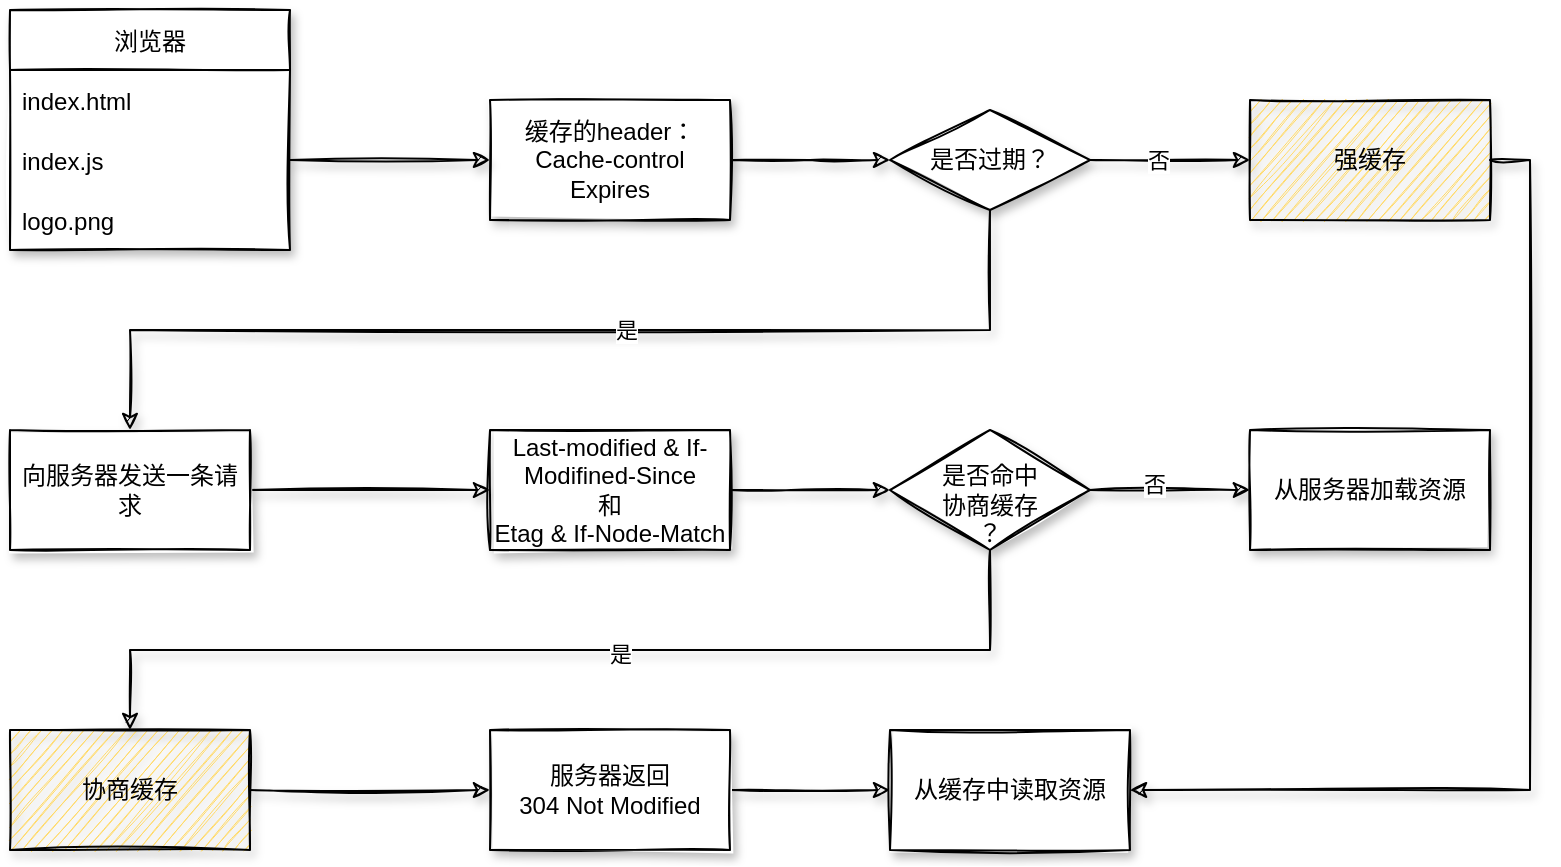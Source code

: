 <mxfile version="16.6.5" type="github">
  <diagram id="AmZialZyANjmyCP8ffRc" name="Page-1">
    <mxGraphModel dx="1185" dy="643" grid="1" gridSize="10" guides="1" tooltips="1" connect="1" arrows="1" fold="1" page="1" pageScale="1" pageWidth="827" pageHeight="1169" math="0" shadow="0">
      <root>
        <mxCell id="0" />
        <mxCell id="1" parent="0" />
        <mxCell id="1wdz4qLCSWMGYCyTmAJu-2" value="浏览器" style="swimlane;fontStyle=0;childLayout=stackLayout;horizontal=1;startSize=30;horizontalStack=0;resizeParent=1;resizeParentMax=0;resizeLast=0;collapsible=1;marginBottom=0;gradientColor=none;swimlaneFillColor=default;sketch=1;shadow=1;swimlaneLine=1;" vertex="1" parent="1">
          <mxGeometry x="40" y="40" width="140" height="120" as="geometry">
            <mxRectangle x="40" y="40" width="70" height="30" as="alternateBounds" />
          </mxGeometry>
        </mxCell>
        <mxCell id="1wdz4qLCSWMGYCyTmAJu-3" value="index.html" style="text;strokeColor=none;fillColor=none;align=left;verticalAlign=middle;spacingLeft=4;spacingRight=4;overflow=hidden;points=[[0,0.5],[1,0.5]];portConstraint=eastwest;rotatable=0;sketch=1;shadow=1;swimlaneLine=1;" vertex="1" parent="1wdz4qLCSWMGYCyTmAJu-2">
          <mxGeometry y="30" width="140" height="30" as="geometry" />
        </mxCell>
        <mxCell id="1wdz4qLCSWMGYCyTmAJu-4" value="index.js" style="text;strokeColor=none;fillColor=none;align=left;verticalAlign=middle;spacingLeft=4;spacingRight=4;overflow=hidden;points=[[0,0.5],[1,0.5]];portConstraint=eastwest;rotatable=0;sketch=1;shadow=1;swimlaneLine=1;" vertex="1" parent="1wdz4qLCSWMGYCyTmAJu-2">
          <mxGeometry y="60" width="140" height="30" as="geometry" />
        </mxCell>
        <mxCell id="1wdz4qLCSWMGYCyTmAJu-5" value="logo.png" style="text;strokeColor=none;fillColor=none;align=left;verticalAlign=middle;spacingLeft=4;spacingRight=4;overflow=hidden;points=[[0,0.5],[1,0.5]];portConstraint=eastwest;rotatable=0;sketch=1;shadow=1;swimlaneLine=1;" vertex="1" parent="1wdz4qLCSWMGYCyTmAJu-2">
          <mxGeometry y="90" width="140" height="30" as="geometry" />
        </mxCell>
        <mxCell id="1wdz4qLCSWMGYCyTmAJu-13" style="edgeStyle=orthogonalEdgeStyle;rounded=0;orthogonalLoop=1;jettySize=auto;html=1;exitX=1;exitY=0.5;exitDx=0;exitDy=0;sketch=1;shadow=1;swimlaneLine=1;" edge="1" parent="1" source="1wdz4qLCSWMGYCyTmAJu-11">
          <mxGeometry relative="1" as="geometry">
            <mxPoint x="480" y="115" as="targetPoint" />
          </mxGeometry>
        </mxCell>
        <mxCell id="1wdz4qLCSWMGYCyTmAJu-11" value="缓存的header：&lt;br&gt;Cache-control&lt;br&gt;Expires" style="rounded=0;whiteSpace=wrap;html=1;gradientColor=none;sketch=1;shadow=1;swimlaneLine=1;" vertex="1" parent="1">
          <mxGeometry x="280" y="85" width="120" height="60" as="geometry" />
        </mxCell>
        <mxCell id="1wdz4qLCSWMGYCyTmAJu-12" style="edgeStyle=orthogonalEdgeStyle;rounded=0;orthogonalLoop=1;jettySize=auto;html=1;exitX=1;exitY=0.5;exitDx=0;exitDy=0;entryX=0;entryY=0.5;entryDx=0;entryDy=0;sketch=1;shadow=1;swimlaneLine=1;" edge="1" parent="1" source="1wdz4qLCSWMGYCyTmAJu-4" target="1wdz4qLCSWMGYCyTmAJu-11">
          <mxGeometry relative="1" as="geometry" />
        </mxCell>
        <mxCell id="1wdz4qLCSWMGYCyTmAJu-17" style="edgeStyle=orthogonalEdgeStyle;rounded=0;sketch=1;orthogonalLoop=1;jettySize=auto;html=1;exitX=1;exitY=0.5;exitDx=0;exitDy=0;entryX=0;entryY=0.5;entryDx=0;entryDy=0;shadow=1;" edge="1" parent="1" source="1wdz4qLCSWMGYCyTmAJu-14" target="1wdz4qLCSWMGYCyTmAJu-16">
          <mxGeometry relative="1" as="geometry" />
        </mxCell>
        <mxCell id="1wdz4qLCSWMGYCyTmAJu-20" value="否" style="edgeLabel;html=1;align=center;verticalAlign=middle;resizable=0;points=[];" vertex="1" connectable="0" parent="1wdz4qLCSWMGYCyTmAJu-17">
          <mxGeometry x="-0.159" relative="1" as="geometry">
            <mxPoint as="offset" />
          </mxGeometry>
        </mxCell>
        <mxCell id="1wdz4qLCSWMGYCyTmAJu-23" value="" style="edgeStyle=orthogonalEdgeStyle;rounded=0;sketch=1;orthogonalLoop=1;jettySize=auto;html=1;shadow=1;" edge="1" parent="1" source="1wdz4qLCSWMGYCyTmAJu-14" target="1wdz4qLCSWMGYCyTmAJu-22">
          <mxGeometry relative="1" as="geometry">
            <Array as="points">
              <mxPoint x="530" y="200" />
              <mxPoint x="100" y="200" />
            </Array>
          </mxGeometry>
        </mxCell>
        <mxCell id="1wdz4qLCSWMGYCyTmAJu-24" value="是" style="edgeLabel;html=1;align=center;verticalAlign=middle;resizable=0;points=[];" vertex="1" connectable="0" parent="1wdz4qLCSWMGYCyTmAJu-23">
          <mxGeometry x="-0.101" relative="1" as="geometry">
            <mxPoint as="offset" />
          </mxGeometry>
        </mxCell>
        <mxCell id="1wdz4qLCSWMGYCyTmAJu-14" value="是否过期？" style="rhombus;whiteSpace=wrap;html=1;gradientColor=none;sketch=1;shadow=1;swimlaneLine=1;" vertex="1" parent="1">
          <mxGeometry x="480" y="90" width="100" height="50" as="geometry" />
        </mxCell>
        <mxCell id="1wdz4qLCSWMGYCyTmAJu-41" style="edgeStyle=orthogonalEdgeStyle;rounded=0;sketch=1;orthogonalLoop=1;jettySize=auto;html=1;exitX=1;exitY=0.5;exitDx=0;exitDy=0;entryX=1;entryY=0.5;entryDx=0;entryDy=0;shadow=1;" edge="1" parent="1" source="1wdz4qLCSWMGYCyTmAJu-16" target="1wdz4qLCSWMGYCyTmAJu-39">
          <mxGeometry relative="1" as="geometry" />
        </mxCell>
        <mxCell id="1wdz4qLCSWMGYCyTmAJu-16" value="强缓存" style="rounded=0;whiteSpace=wrap;html=1;gradientColor=none;sketch=1;shadow=1;swimlaneLine=1;labelBackgroundColor=none;fillStyle=hachure;fillColor=#FFD966;" vertex="1" parent="1">
          <mxGeometry x="660" y="85" width="120" height="60" as="geometry" />
        </mxCell>
        <mxCell id="1wdz4qLCSWMGYCyTmAJu-27" value="" style="edgeStyle=orthogonalEdgeStyle;rounded=0;sketch=1;orthogonalLoop=1;jettySize=auto;html=1;shadow=1;" edge="1" parent="1" source="1wdz4qLCSWMGYCyTmAJu-22" target="1wdz4qLCSWMGYCyTmAJu-26">
          <mxGeometry relative="1" as="geometry" />
        </mxCell>
        <mxCell id="1wdz4qLCSWMGYCyTmAJu-22" value="向服务器发送一条请求" style="whiteSpace=wrap;html=1;gradientColor=none;sketch=1;shadow=1;" vertex="1" parent="1">
          <mxGeometry x="40" y="250" width="120" height="60" as="geometry" />
        </mxCell>
        <mxCell id="1wdz4qLCSWMGYCyTmAJu-29" value="" style="edgeStyle=orthogonalEdgeStyle;rounded=0;sketch=1;orthogonalLoop=1;jettySize=auto;html=1;shadow=1;" edge="1" parent="1" source="1wdz4qLCSWMGYCyTmAJu-26" target="1wdz4qLCSWMGYCyTmAJu-28">
          <mxGeometry relative="1" as="geometry" />
        </mxCell>
        <mxCell id="1wdz4qLCSWMGYCyTmAJu-26" value="Last-modified &amp;amp; If-Modifined-Since&lt;br&gt;和&lt;br&gt;Etag &amp;amp; If-Node-Match" style="whiteSpace=wrap;html=1;gradientColor=none;sketch=1;shadow=1;" vertex="1" parent="1">
          <mxGeometry x="280" y="250" width="120" height="60" as="geometry" />
        </mxCell>
        <mxCell id="1wdz4qLCSWMGYCyTmAJu-31" value="" style="edgeStyle=orthogonalEdgeStyle;rounded=0;sketch=1;orthogonalLoop=1;jettySize=auto;html=1;shadow=1;" edge="1" parent="1" source="1wdz4qLCSWMGYCyTmAJu-28" target="1wdz4qLCSWMGYCyTmAJu-30">
          <mxGeometry relative="1" as="geometry" />
        </mxCell>
        <mxCell id="1wdz4qLCSWMGYCyTmAJu-32" value="否" style="edgeLabel;html=1;align=center;verticalAlign=middle;resizable=0;points=[];" vertex="1" connectable="0" parent="1wdz4qLCSWMGYCyTmAJu-31">
          <mxGeometry x="-0.196" y="3" relative="1" as="geometry">
            <mxPoint as="offset" />
          </mxGeometry>
        </mxCell>
        <mxCell id="1wdz4qLCSWMGYCyTmAJu-34" value="" style="edgeStyle=orthogonalEdgeStyle;rounded=0;sketch=1;orthogonalLoop=1;jettySize=auto;html=1;shadow=1;" edge="1" parent="1" source="1wdz4qLCSWMGYCyTmAJu-28" target="1wdz4qLCSWMGYCyTmAJu-33">
          <mxGeometry relative="1" as="geometry">
            <Array as="points">
              <mxPoint x="530" y="360" />
              <mxPoint x="100" y="360" />
            </Array>
          </mxGeometry>
        </mxCell>
        <mxCell id="1wdz4qLCSWMGYCyTmAJu-35" value="是" style="edgeLabel;html=1;align=center;verticalAlign=middle;resizable=0;points=[];" vertex="1" connectable="0" parent="1wdz4qLCSWMGYCyTmAJu-34">
          <mxGeometry x="-0.096" y="2" relative="1" as="geometry">
            <mxPoint as="offset" />
          </mxGeometry>
        </mxCell>
        <mxCell id="1wdz4qLCSWMGYCyTmAJu-28" value="&lt;br&gt;是否命中&lt;br&gt;协商缓存&lt;br&gt;？" style="rhombus;whiteSpace=wrap;html=1;gradientColor=none;sketch=1;shadow=1;" vertex="1" parent="1">
          <mxGeometry x="480" y="250" width="100" height="60" as="geometry" />
        </mxCell>
        <mxCell id="1wdz4qLCSWMGYCyTmAJu-30" value="从服务器加载资源" style="whiteSpace=wrap;html=1;gradientColor=none;sketch=1;shadow=1;" vertex="1" parent="1">
          <mxGeometry x="660" y="250" width="120" height="60" as="geometry" />
        </mxCell>
        <mxCell id="1wdz4qLCSWMGYCyTmAJu-37" value="" style="edgeStyle=orthogonalEdgeStyle;rounded=0;sketch=1;orthogonalLoop=1;jettySize=auto;html=1;shadow=1;" edge="1" parent="1" source="1wdz4qLCSWMGYCyTmAJu-33" target="1wdz4qLCSWMGYCyTmAJu-36">
          <mxGeometry relative="1" as="geometry" />
        </mxCell>
        <mxCell id="1wdz4qLCSWMGYCyTmAJu-33" value="协商缓存" style="whiteSpace=wrap;html=1;gradientColor=none;sketch=1;shadow=1;fillStyle=hachure;fillColor=#FFD966;" vertex="1" parent="1">
          <mxGeometry x="40" y="400" width="120" height="60" as="geometry" />
        </mxCell>
        <mxCell id="1wdz4qLCSWMGYCyTmAJu-40" value="" style="edgeStyle=orthogonalEdgeStyle;rounded=0;sketch=1;orthogonalLoop=1;jettySize=auto;html=1;shadow=1;" edge="1" parent="1" source="1wdz4qLCSWMGYCyTmAJu-36" target="1wdz4qLCSWMGYCyTmAJu-39">
          <mxGeometry relative="1" as="geometry" />
        </mxCell>
        <mxCell id="1wdz4qLCSWMGYCyTmAJu-36" value="服务器返回&lt;br&gt;304 Not Modified" style="whiteSpace=wrap;html=1;gradientColor=none;sketch=1;shadow=1;" vertex="1" parent="1">
          <mxGeometry x="280" y="400" width="120" height="60" as="geometry" />
        </mxCell>
        <mxCell id="1wdz4qLCSWMGYCyTmAJu-39" value="从缓存中读取资源" style="whiteSpace=wrap;html=1;gradientColor=none;sketch=1;shadow=1;" vertex="1" parent="1">
          <mxGeometry x="480" y="400" width="120" height="60" as="geometry" />
        </mxCell>
      </root>
    </mxGraphModel>
  </diagram>
</mxfile>
